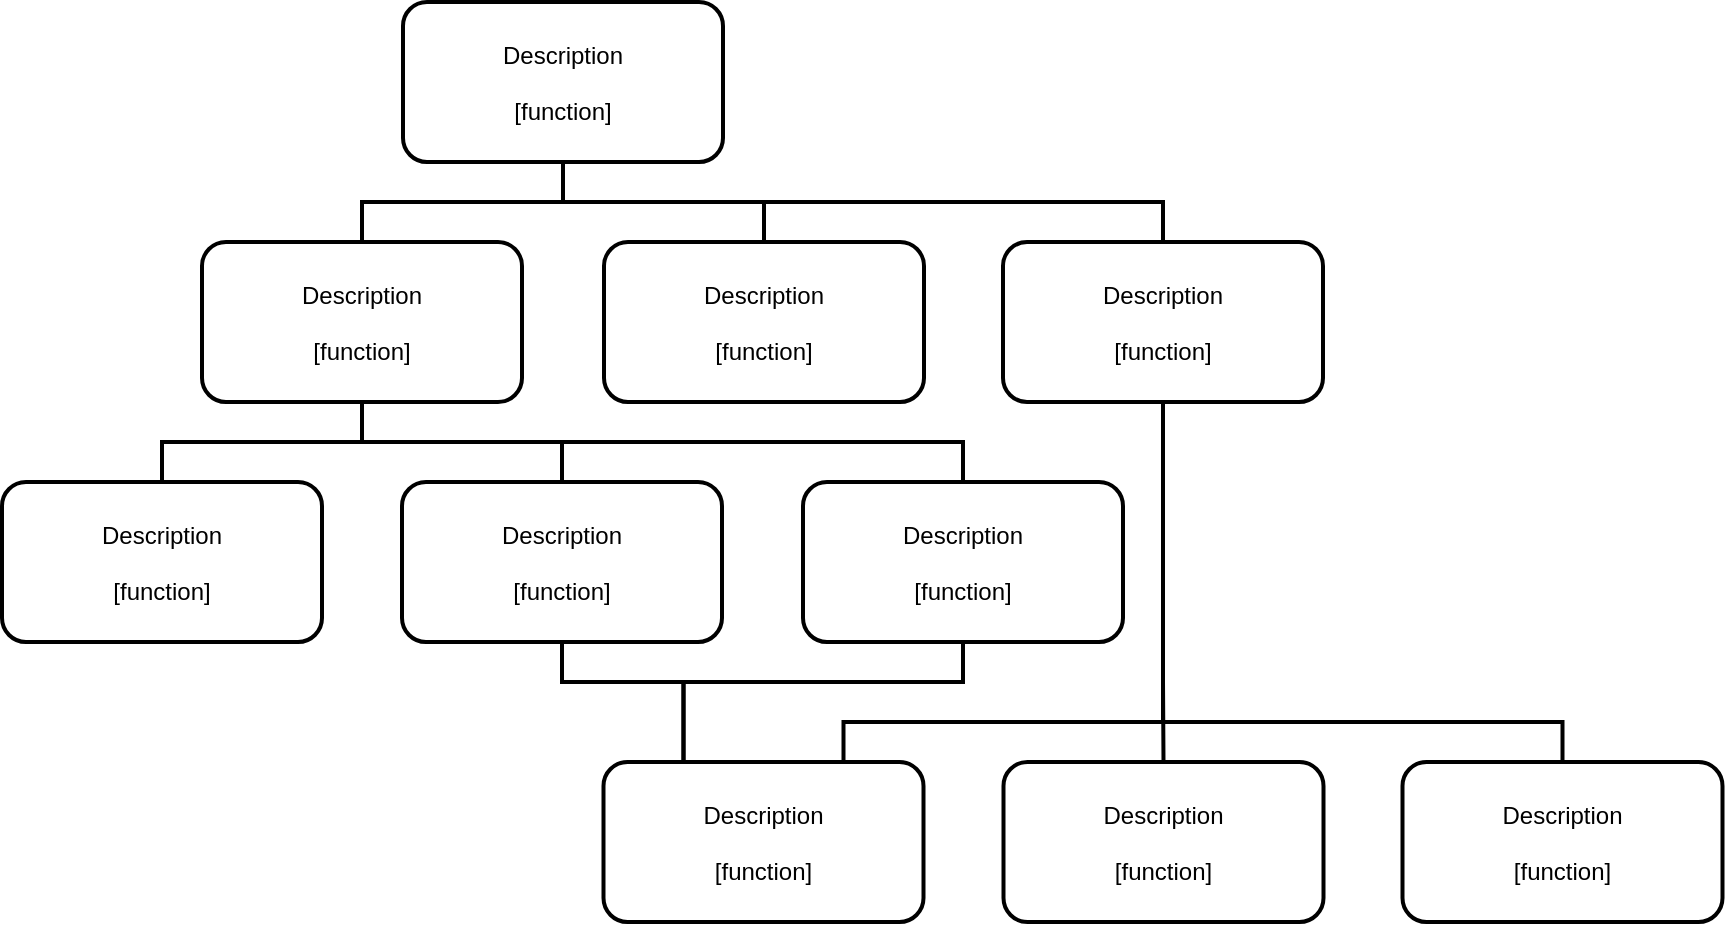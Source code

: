 <mxfile scale="1" border="0" disableSvgWarning="true">
    <diagram id="3mQajCpfwHifORi3GhFC" name="Page-1">
        <mxGraphModel dx="1844" dy="1709" grid="1" gridSize="20" guides="1" tooltips="1" connect="1" arrows="1" fold="1" page="1" pageScale="1" pageWidth="827" pageHeight="1169" math="0" shadow="0">
            <root>
                <mxCell id="0"/>
                <mxCell id="1" parent="0"/>
                <mxCell id="98" value="" style="edgeStyle=elbowEdgeStyle;exitX=0.5;exitY=1;exitDx=0;exitDy=0;entryX=0.5;entryY=0;entryDx=0;entryDy=0;fontFamily=Lucida Console;fontColor=default;endArrow=none;endFill=0;elbow=vertical;rounded=0;strokeWidth=2;" parent="1" source="64" target="95" edge="1">
                    <mxGeometry relative="1" as="geometry">
                        <Array as="points">
                            <mxPoint x="315.5" y="100"/>
                        </Array>
                    </mxGeometry>
                </mxCell>
                <mxCell id="64" value="Description&#10;&#10;[function]" style="rounded=1;fillColor=none;strokeWidth=2;" parent="1" vertex="1">
                    <mxGeometry x="200.5" width="160" height="80" as="geometry"/>
                </mxCell>
                <mxCell id="100" style="edgeStyle=elbowEdgeStyle;shape=connector;rounded=0;elbow=vertical;html=1;exitX=0.5;exitY=0;exitDx=0;exitDy=0;entryX=0.5;entryY=1;entryDx=0;entryDy=0;labelBackgroundColor=default;fontFamily=Lucida Console;fontSize=11;fontColor=default;endArrow=none;endFill=0;strokeColor=default;strokeWidth=2;" parent="1" source="91" target="64" edge="1">
                    <mxGeometry relative="1" as="geometry">
                        <Array as="points">
                            <mxPoint x="290.5" y="100"/>
                            <mxPoint x="240.5" y="150"/>
                        </Array>
                    </mxGeometry>
                </mxCell>
                <mxCell id="102" value="" style="edgeStyle=elbowEdgeStyle;shape=connector;rounded=0;elbow=vertical;html=1;labelBackgroundColor=default;fontFamily=Lucida Console;fontSize=11;fontColor=default;endArrow=none;endFill=0;strokeColor=default;entryX=0.5;entryY=0;entryDx=0;entryDy=0;exitX=0.5;exitY=1;exitDx=0;exitDy=0;strokeWidth=2;" parent="1" source="91" target="101" edge="1">
                    <mxGeometry relative="1" as="geometry">
                        <mxPoint x="115.5" y="390" as="targetPoint"/>
                        <Array as="points">
                            <mxPoint x="180.5" y="220"/>
                            <mxPoint x="190.5" y="225"/>
                        </Array>
                    </mxGeometry>
                </mxCell>
                <mxCell id="91" value="Description&#10;&#10;[function]" style="rounded=1;fillColor=none;glass=0;sketch=0;connectable=1;strokeWidth=2;" parent="1" vertex="1">
                    <mxGeometry x="100" y="120" width="160" height="80" as="geometry"/>
                </mxCell>
                <mxCell id="95" value="Description&#10;&#10;[function]" style="rounded=1;fillColor=none;glass=0;sketch=0;connectable=1;strokeWidth=2;" parent="1" vertex="1">
                    <mxGeometry x="301" y="120" width="160" height="80" as="geometry"/>
                </mxCell>
                <mxCell id="101" value="Description&#10;&#10;[function]" style="rounded=1;fillColor=none;glass=0;sketch=0;connectable=1;strokeWidth=2;" parent="1" vertex="1">
                    <mxGeometry y="240" width="160" height="80" as="geometry"/>
                </mxCell>
                <mxCell id="104" style="edgeStyle=elbowEdgeStyle;shape=connector;rounded=0;elbow=vertical;html=1;exitX=0.5;exitY=0;exitDx=0;exitDy=0;entryX=0.5;entryY=1;entryDx=0;entryDy=0;labelBackgroundColor=default;fontFamily=Lucida Console;fontSize=11;fontColor=default;endArrow=none;endFill=0;strokeColor=default;strokeWidth=2;" parent="1" source="103" target="91" edge="1">
                    <mxGeometry relative="1" as="geometry">
                        <Array as="points">
                            <mxPoint x="240.5" y="220"/>
                            <mxPoint x="240.5" y="225"/>
                            <mxPoint x="265.5" y="225"/>
                        </Array>
                    </mxGeometry>
                </mxCell>
                <mxCell id="103" value="Description&#10;&#10;[function]" style="rounded=1;fillColor=none;glass=0;sketch=0;connectable=1;strokeWidth=2;" parent="1" vertex="1">
                    <mxGeometry x="200" y="240" width="160" height="80" as="geometry"/>
                </mxCell>
                <mxCell id="106" style="edgeStyle=elbowEdgeStyle;shape=connector;rounded=0;elbow=vertical;html=1;exitX=0.5;exitY=0;exitDx=0;exitDy=0;entryX=0.5;entryY=1;entryDx=0;entryDy=0;labelBackgroundColor=default;fontFamily=Lucida Console;fontSize=11;fontColor=default;endArrow=none;endFill=0;strokeColor=default;strokeWidth=2;" parent="1" source="105" target="91" edge="1">
                    <mxGeometry relative="1" as="geometry">
                        <Array as="points">
                            <mxPoint x="260.5" y="220"/>
                            <mxPoint x="365.5" y="225"/>
                        </Array>
                    </mxGeometry>
                </mxCell>
                <mxCell id="105" value="Description&#10;&#10;[function]" style="rounded=1;fillColor=none;glass=0;sketch=0;connectable=1;strokeWidth=2;" parent="1" vertex="1">
                    <mxGeometry x="400.5" y="240" width="160" height="80" as="geometry"/>
                </mxCell>
                <mxCell id="108" style="edgeStyle=elbowEdgeStyle;shape=connector;rounded=0;elbow=vertical;html=1;exitX=0.5;exitY=0;exitDx=0;exitDy=0;entryX=0.5;entryY=1;entryDx=0;entryDy=0;labelBackgroundColor=default;fontFamily=Lucida Console;fontSize=18;fontColor=default;endArrow=none;endFill=0;strokeColor=default;strokeWidth=2;" parent="1" source="115" target="64" edge="1">
                    <mxGeometry relative="1" as="geometry">
                        <Array as="points">
                            <mxPoint x="515.5" y="100"/>
                        </Array>
                    </mxGeometry>
                </mxCell>
                <mxCell id="107" value="Description&#10;&#10;[function]" style="rounded=1;fillColor=none;glass=0;sketch=0;connectable=1;strokeWidth=2;" parent="1" vertex="1">
                    <mxGeometry x="500.75" y="380" width="160" height="80" as="geometry"/>
                </mxCell>
                <mxCell id="110" style="edgeStyle=elbowEdgeStyle;shape=connector;rounded=0;elbow=vertical;html=1;exitX=0.25;exitY=0;exitDx=0;exitDy=0;entryX=0.5;entryY=1;entryDx=0;entryDy=0;labelBackgroundColor=default;fontFamily=Lucida Console;fontSize=18;fontColor=default;endArrow=none;endFill=0;strokeColor=default;strokeWidth=2;" parent="1" source="109" target="103" edge="1">
                    <mxGeometry relative="1" as="geometry">
                        <Array as="points">
                            <mxPoint x="340.5" y="340"/>
                            <mxPoint x="365.5" y="350"/>
                        </Array>
                    </mxGeometry>
                </mxCell>
                <mxCell id="111" style="edgeStyle=elbowEdgeStyle;shape=connector;rounded=0;elbow=vertical;html=1;exitX=0.25;exitY=0;exitDx=0;exitDy=0;entryX=0.5;entryY=1;entryDx=0;entryDy=0;labelBackgroundColor=default;fontFamily=Lucida Console;fontSize=18;fontColor=default;endArrow=none;endFill=0;strokeColor=default;strokeWidth=2;" parent="1" source="109" target="105" edge="1">
                    <mxGeometry relative="1" as="geometry">
                        <Array as="points">
                            <mxPoint x="440.5" y="340"/>
                            <mxPoint x="465.5" y="350"/>
                        </Array>
                    </mxGeometry>
                </mxCell>
                <mxCell id="109" value="Description&#10;&#10;[function]" style="rounded=1;fillColor=none;glass=0;sketch=0;connectable=1;strokeWidth=2;" parent="1" vertex="1">
                    <mxGeometry x="300.75" y="380" width="160" height="80" as="geometry"/>
                </mxCell>
                <mxCell id="112" value="Description&#10;&#10;[function]" style="rounded=1;fillColor=none;glass=0;sketch=0;connectable=1;strokeWidth=2;" parent="1" vertex="1">
                    <mxGeometry x="700.25" y="380" width="160" height="80" as="geometry"/>
                </mxCell>
                <mxCell id="117" style="edgeStyle=elbowEdgeStyle;shape=connector;rounded=0;elbow=vertical;html=1;entryX=0.5;entryY=0;entryDx=0;entryDy=0;labelBackgroundColor=default;fontFamily=Lucida Console;fontSize=18;fontColor=default;endArrow=none;endFill=0;strokeColor=default;strokeWidth=2;exitX=0.5;exitY=1;exitDx=0;exitDy=0;" parent="1" source="115" target="107" edge="1">
                    <mxGeometry relative="1" as="geometry">
                        <mxPoint x="660.5" y="300" as="sourcePoint"/>
                        <Array as="points">
                            <mxPoint x="600.5" y="340"/>
                        </Array>
                    </mxGeometry>
                </mxCell>
                <mxCell id="118" style="edgeStyle=elbowEdgeStyle;shape=connector;rounded=0;elbow=vertical;html=1;exitX=0.5;exitY=1;exitDx=0;exitDy=0;entryX=0.5;entryY=0;entryDx=0;entryDy=0;labelBackgroundColor=default;fontFamily=Lucida Console;fontSize=18;fontColor=default;endArrow=none;endFill=0;strokeColor=default;strokeWidth=2;" parent="1" source="115" target="112" edge="1">
                    <mxGeometry relative="1" as="geometry">
                        <Array as="points">
                            <mxPoint x="680" y="360"/>
                        </Array>
                    </mxGeometry>
                </mxCell>
                <mxCell id="119" style="edgeStyle=elbowEdgeStyle;shape=connector;rounded=0;elbow=vertical;html=1;exitX=0.5;exitY=1;exitDx=0;exitDy=0;entryX=0.75;entryY=0;entryDx=0;entryDy=0;labelBackgroundColor=default;fontFamily=Lucida Console;fontSize=18;fontColor=default;endArrow=none;endFill=0;strokeColor=default;strokeWidth=2;" parent="1" source="115" target="109" edge="1">
                    <mxGeometry relative="1" as="geometry">
                        <Array as="points">
                            <mxPoint x="500" y="360"/>
                        </Array>
                    </mxGeometry>
                </mxCell>
                <mxCell id="115" value="Description&#10;&#10;[function]" style="rounded=1;fillColor=none;glass=0;sketch=0;connectable=1;strokeWidth=2;" parent="1" vertex="1">
                    <mxGeometry x="500.5" y="120" width="160" height="80" as="geometry"/>
                </mxCell>
            </root>
        </mxGraphModel>
    </diagram>
</mxfile>